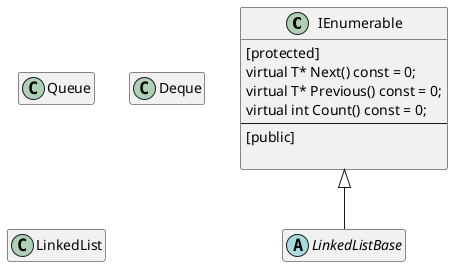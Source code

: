 @startuml
'https://plantuml.com/sequence-diagram

hide empty methods
hide empty fields

class IEnumerable {
    [protected]
    virtual T* Next() const = 0;
    virtual T* Previous() const = 0;
    virtual int Count() const = 0;
    ---
    [public]

}

abstract LinkedListBase extends IEnumerable {

}

class Queue
class Deque
class LinkedList





@enduml